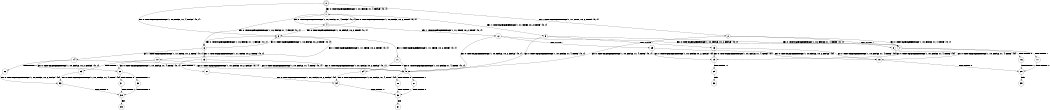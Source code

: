 digraph BCG {
size = "7, 10.5";
center = TRUE;
node [shape = circle];
0 [peripheries = 2];
0 -> 1 [label = "EX !0 !ATOMIC_EXCH_BRANCH (1, +0, FALSE, +1, 4, FALSE) !{0, 1}"];
0 -> 2 [label = "EX !1 !ATOMIC_EXCH_BRANCH (1, +1, TRUE, +0, 2, TRUE) !{0, 1}"];
0 -> 3 [label = "EX !0 !ATOMIC_EXCH_BRANCH (1, +0, FALSE, +1, 4, FALSE) !{0, 1}"];
1 -> 4 [label = "EX !0 !ATOMIC_EXCH_BRANCH (1, +0, FALSE, +1, 4, FALSE) !{0, 1}"];
1 -> 5 [label = "EX !1 !ATOMIC_EXCH_BRANCH (1, +1, TRUE, +0, 2, TRUE) !{0, 1}"];
1 -> 6 [label = "EX !0 !ATOMIC_EXCH_BRANCH (1, +0, FALSE, +1, 4, FALSE) !{0, 1}"];
2 -> 7 [label = "EX !0 !ATOMIC_EXCH_BRANCH (1, +0, FALSE, +1, 4, TRUE) !{0, 1}"];
2 -> 8 [label = "TERMINATE !1"];
2 -> 9 [label = "EX !0 !ATOMIC_EXCH_BRANCH (1, +0, FALSE, +1, 4, TRUE) !{0, 1}"];
3 -> 10 [label = "EX !1 !ATOMIC_EXCH_BRANCH (1, +1, TRUE, +0, 2, TRUE) !{0, 1}"];
3 -> 6 [label = "EX !0 !ATOMIC_EXCH_BRANCH (1, +0, FALSE, +1, 4, FALSE) !{0, 1}"];
3 -> 11 [label = "EX !1 !ATOMIC_EXCH_BRANCH (1, +1, TRUE, +0, 2, TRUE) !{0, 1}"];
4 -> 1 [label = "EX !0 !ATOMIC_EXCH_BRANCH (1, +0, FALSE, +0, 2, TRUE) !{0, 1}"];
4 -> 12 [label = "EX !1 !ATOMIC_EXCH_BRANCH (1, +1, TRUE, +0, 2, TRUE) !{0, 1}"];
4 -> 3 [label = "EX !0 !ATOMIC_EXCH_BRANCH (1, +0, FALSE, +0, 2, TRUE) !{0, 1}"];
5 -> 7 [label = "EX !0 !ATOMIC_EXCH_BRANCH (1, +0, FALSE, +1, 4, TRUE) !{0, 1}"];
5 -> 13 [label = "TERMINATE !1"];
5 -> 9 [label = "EX !0 !ATOMIC_EXCH_BRANCH (1, +0, FALSE, +1, 4, TRUE) !{0, 1}"];
6 -> 14 [label = "EX !1 !ATOMIC_EXCH_BRANCH (1, +1, TRUE, +0, 2, TRUE) !{0, 1}"];
6 -> 3 [label = "EX !0 !ATOMIC_EXCH_BRANCH (1, +0, FALSE, +0, 2, TRUE) !{0, 1}"];
6 -> 15 [label = "EX !1 !ATOMIC_EXCH_BRANCH (1, +1, TRUE, +0, 2, TRUE) !{0, 1}"];
7 -> 16 [label = "TERMINATE !0"];
7 -> 17 [label = "TERMINATE !1"];
8 -> 18 [label = "EX !0 !ATOMIC_EXCH_BRANCH (1, +0, FALSE, +1, 4, TRUE) !{0}"];
8 -> 19 [label = "EX !0 !ATOMIC_EXCH_BRANCH (1, +0, FALSE, +1, 4, TRUE) !{0}"];
9 -> 20 [label = "TERMINATE !0"];
9 -> 21 [label = "TERMINATE !1"];
10 -> 22 [label = "EX !0 !ATOMIC_EXCH_BRANCH (1, +0, FALSE, +1, 4, TRUE) !{0, 1}"];
10 -> 23 [label = "TERMINATE !1"];
10 -> 9 [label = "EX !0 !ATOMIC_EXCH_BRANCH (1, +0, FALSE, +1, 4, TRUE) !{0, 1}"];
11 -> 9 [label = "EX !0 !ATOMIC_EXCH_BRANCH (1, +0, FALSE, +1, 4, TRUE) !{0, 1}"];
11 -> 24 [label = "TERMINATE !1"];
12 -> 7 [label = "EX !0 !ATOMIC_EXCH_BRANCH (1, +0, FALSE, +0, 2, FALSE) !{0, 1}"];
12 -> 25 [label = "TERMINATE !1"];
12 -> 9 [label = "EX !0 !ATOMIC_EXCH_BRANCH (1, +0, FALSE, +0, 2, FALSE) !{0, 1}"];
13 -> 18 [label = "EX !0 !ATOMIC_EXCH_BRANCH (1, +0, FALSE, +1, 4, TRUE) !{0}"];
13 -> 19 [label = "EX !0 !ATOMIC_EXCH_BRANCH (1, +0, FALSE, +1, 4, TRUE) !{0}"];
14 -> 22 [label = "EX !0 !ATOMIC_EXCH_BRANCH (1, +0, FALSE, +0, 2, FALSE) !{0, 1}"];
14 -> 26 [label = "TERMINATE !1"];
14 -> 9 [label = "EX !0 !ATOMIC_EXCH_BRANCH (1, +0, FALSE, +0, 2, FALSE) !{0, 1}"];
15 -> 9 [label = "EX !0 !ATOMIC_EXCH_BRANCH (1, +0, FALSE, +0, 2, FALSE) !{0, 1}"];
15 -> 27 [label = "TERMINATE !1"];
16 -> 28 [label = "TERMINATE !1"];
17 -> 28 [label = "TERMINATE !0"];
18 -> 28 [label = "TERMINATE !0"];
19 -> 29 [label = "TERMINATE !0"];
20 -> 30 [label = "TERMINATE !1"];
21 -> 30 [label = "TERMINATE !0"];
22 -> 31 [label = "TERMINATE !0"];
22 -> 32 [label = "TERMINATE !1"];
23 -> 33 [label = "EX !0 !ATOMIC_EXCH_BRANCH (1, +0, FALSE, +1, 4, TRUE) !{0}"];
24 -> 34 [label = "EX !0 !ATOMIC_EXCH_BRANCH (1, +0, FALSE, +1, 4, TRUE) !{0}"];
25 -> 18 [label = "EX !0 !ATOMIC_EXCH_BRANCH (1, +0, FALSE, +0, 2, FALSE) !{0}"];
25 -> 19 [label = "EX !0 !ATOMIC_EXCH_BRANCH (1, +0, FALSE, +0, 2, FALSE) !{0}"];
26 -> 33 [label = "EX !0 !ATOMIC_EXCH_BRANCH (1, +0, FALSE, +0, 2, FALSE) !{0}"];
27 -> 34 [label = "EX !0 !ATOMIC_EXCH_BRANCH (1, +0, FALSE, +0, 2, FALSE) !{0}"];
28 -> 35 [label = "exit"];
29 -> 36 [label = "exit"];
30 -> 37 [label = "exit"];
31 -> 38 [label = "TERMINATE !1"];
32 -> 38 [label = "TERMINATE !0"];
33 -> 38 [label = "TERMINATE !0"];
34 -> 30 [label = "TERMINATE !0"];
38 -> 39 [label = "exit"];
}
